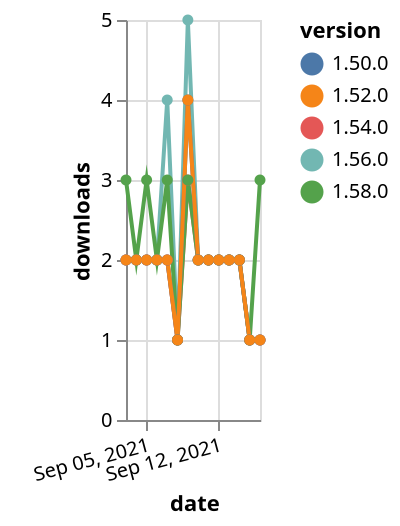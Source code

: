 {"$schema": "https://vega.github.io/schema/vega-lite/v5.json", "description": "A simple bar chart with embedded data.", "data": {"values": [{"date": "2021-09-03", "total": 703, "delta": 2, "version": "1.56.0"}, {"date": "2021-09-04", "total": 705, "delta": 2, "version": "1.56.0"}, {"date": "2021-09-05", "total": 707, "delta": 2, "version": "1.56.0"}, {"date": "2021-09-06", "total": 709, "delta": 2, "version": "1.56.0"}, {"date": "2021-09-07", "total": 713, "delta": 4, "version": "1.56.0"}, {"date": "2021-09-08", "total": 714, "delta": 1, "version": "1.56.0"}, {"date": "2021-09-09", "total": 719, "delta": 5, "version": "1.56.0"}, {"date": "2021-09-10", "total": 721, "delta": 2, "version": "1.56.0"}, {"date": "2021-09-11", "total": 723, "delta": 2, "version": "1.56.0"}, {"date": "2021-09-12", "total": 725, "delta": 2, "version": "1.56.0"}, {"date": "2021-09-13", "total": 727, "delta": 2, "version": "1.56.0"}, {"date": "2021-09-14", "total": 729, "delta": 2, "version": "1.56.0"}, {"date": "2021-09-15", "total": 730, "delta": 1, "version": "1.56.0"}, {"date": "2021-09-16", "total": 731, "delta": 1, "version": "1.56.0"}, {"date": "2021-09-03", "total": 940, "delta": 2, "version": "1.54.0"}, {"date": "2021-09-04", "total": 942, "delta": 2, "version": "1.54.0"}, {"date": "2021-09-05", "total": 944, "delta": 2, "version": "1.54.0"}, {"date": "2021-09-06", "total": 946, "delta": 2, "version": "1.54.0"}, {"date": "2021-09-07", "total": 948, "delta": 2, "version": "1.54.0"}, {"date": "2021-09-08", "total": 949, "delta": 1, "version": "1.54.0"}, {"date": "2021-09-09", "total": 952, "delta": 3, "version": "1.54.0"}, {"date": "2021-09-10", "total": 954, "delta": 2, "version": "1.54.0"}, {"date": "2021-09-11", "total": 956, "delta": 2, "version": "1.54.0"}, {"date": "2021-09-12", "total": 958, "delta": 2, "version": "1.54.0"}, {"date": "2021-09-13", "total": 960, "delta": 2, "version": "1.54.0"}, {"date": "2021-09-14", "total": 962, "delta": 2, "version": "1.54.0"}, {"date": "2021-09-15", "total": 963, "delta": 1, "version": "1.54.0"}, {"date": "2021-09-16", "total": 964, "delta": 1, "version": "1.54.0"}, {"date": "2021-09-03", "total": 223, "delta": 3, "version": "1.58.0"}, {"date": "2021-09-04", "total": 225, "delta": 2, "version": "1.58.0"}, {"date": "2021-09-05", "total": 228, "delta": 3, "version": "1.58.0"}, {"date": "2021-09-06", "total": 230, "delta": 2, "version": "1.58.0"}, {"date": "2021-09-07", "total": 233, "delta": 3, "version": "1.58.0"}, {"date": "2021-09-08", "total": 234, "delta": 1, "version": "1.58.0"}, {"date": "2021-09-09", "total": 237, "delta": 3, "version": "1.58.0"}, {"date": "2021-09-10", "total": 239, "delta": 2, "version": "1.58.0"}, {"date": "2021-09-11", "total": 241, "delta": 2, "version": "1.58.0"}, {"date": "2021-09-12", "total": 243, "delta": 2, "version": "1.58.0"}, {"date": "2021-09-13", "total": 245, "delta": 2, "version": "1.58.0"}, {"date": "2021-09-14", "total": 247, "delta": 2, "version": "1.58.0"}, {"date": "2021-09-15", "total": 248, "delta": 1, "version": "1.58.0"}, {"date": "2021-09-16", "total": 251, "delta": 3, "version": "1.58.0"}, {"date": "2021-09-03", "total": 1530, "delta": 2, "version": "1.50.0"}, {"date": "2021-09-04", "total": 1532, "delta": 2, "version": "1.50.0"}, {"date": "2021-09-05", "total": 1534, "delta": 2, "version": "1.50.0"}, {"date": "2021-09-06", "total": 1536, "delta": 2, "version": "1.50.0"}, {"date": "2021-09-07", "total": 1538, "delta": 2, "version": "1.50.0"}, {"date": "2021-09-08", "total": 1539, "delta": 1, "version": "1.50.0"}, {"date": "2021-09-09", "total": 1543, "delta": 4, "version": "1.50.0"}, {"date": "2021-09-10", "total": 1545, "delta": 2, "version": "1.50.0"}, {"date": "2021-09-11", "total": 1547, "delta": 2, "version": "1.50.0"}, {"date": "2021-09-12", "total": 1549, "delta": 2, "version": "1.50.0"}, {"date": "2021-09-13", "total": 1551, "delta": 2, "version": "1.50.0"}, {"date": "2021-09-14", "total": 1553, "delta": 2, "version": "1.50.0"}, {"date": "2021-09-15", "total": 1554, "delta": 1, "version": "1.50.0"}, {"date": "2021-09-16", "total": 1555, "delta": 1, "version": "1.50.0"}, {"date": "2021-09-03", "total": 1370, "delta": 2, "version": "1.52.0"}, {"date": "2021-09-04", "total": 1372, "delta": 2, "version": "1.52.0"}, {"date": "2021-09-05", "total": 1374, "delta": 2, "version": "1.52.0"}, {"date": "2021-09-06", "total": 1376, "delta": 2, "version": "1.52.0"}, {"date": "2021-09-07", "total": 1378, "delta": 2, "version": "1.52.0"}, {"date": "2021-09-08", "total": 1379, "delta": 1, "version": "1.52.0"}, {"date": "2021-09-09", "total": 1383, "delta": 4, "version": "1.52.0"}, {"date": "2021-09-10", "total": 1385, "delta": 2, "version": "1.52.0"}, {"date": "2021-09-11", "total": 1387, "delta": 2, "version": "1.52.0"}, {"date": "2021-09-12", "total": 1389, "delta": 2, "version": "1.52.0"}, {"date": "2021-09-13", "total": 1391, "delta": 2, "version": "1.52.0"}, {"date": "2021-09-14", "total": 1393, "delta": 2, "version": "1.52.0"}, {"date": "2021-09-15", "total": 1394, "delta": 1, "version": "1.52.0"}, {"date": "2021-09-16", "total": 1395, "delta": 1, "version": "1.52.0"}]}, "width": "container", "mark": {"type": "line", "point": {"filled": true}}, "encoding": {"x": {"field": "date", "type": "temporal", "timeUnit": "yearmonthdate", "title": "date", "axis": {"labelAngle": -15}}, "y": {"field": "delta", "type": "quantitative", "title": "downloads"}, "color": {"field": "version", "type": "nominal"}, "tooltip": {"field": "delta"}}}